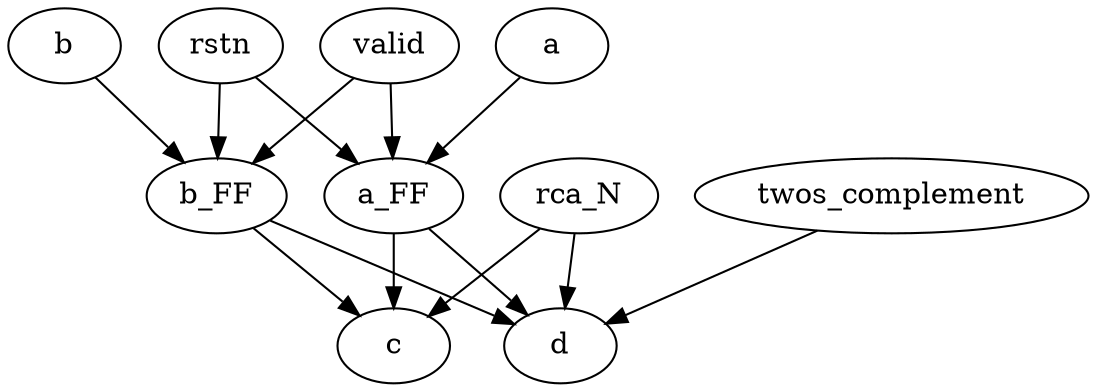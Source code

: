 strict digraph "" {
	a -> a_FF	 [weight=1.0];
	b -> b_FF	 [weight=1.0];
	rca_N -> c	 [weight=1.0];
	rca_N -> d	 [weight=1.0];
	b_FF -> c	 [weight=1.0];
	b_FF -> d	 [weight=1.0];
	valid -> b_FF	 [weight=1.0];
	valid -> a_FF	 [weight=1.0];
	a_FF -> c	 [weight=1.0];
	a_FF -> d	 [weight=1.0];
	rstn -> b_FF	 [weight=2.0];
	rstn -> a_FF	 [weight=2.0];
	twos_complement -> d	 [weight=1.0];
}
